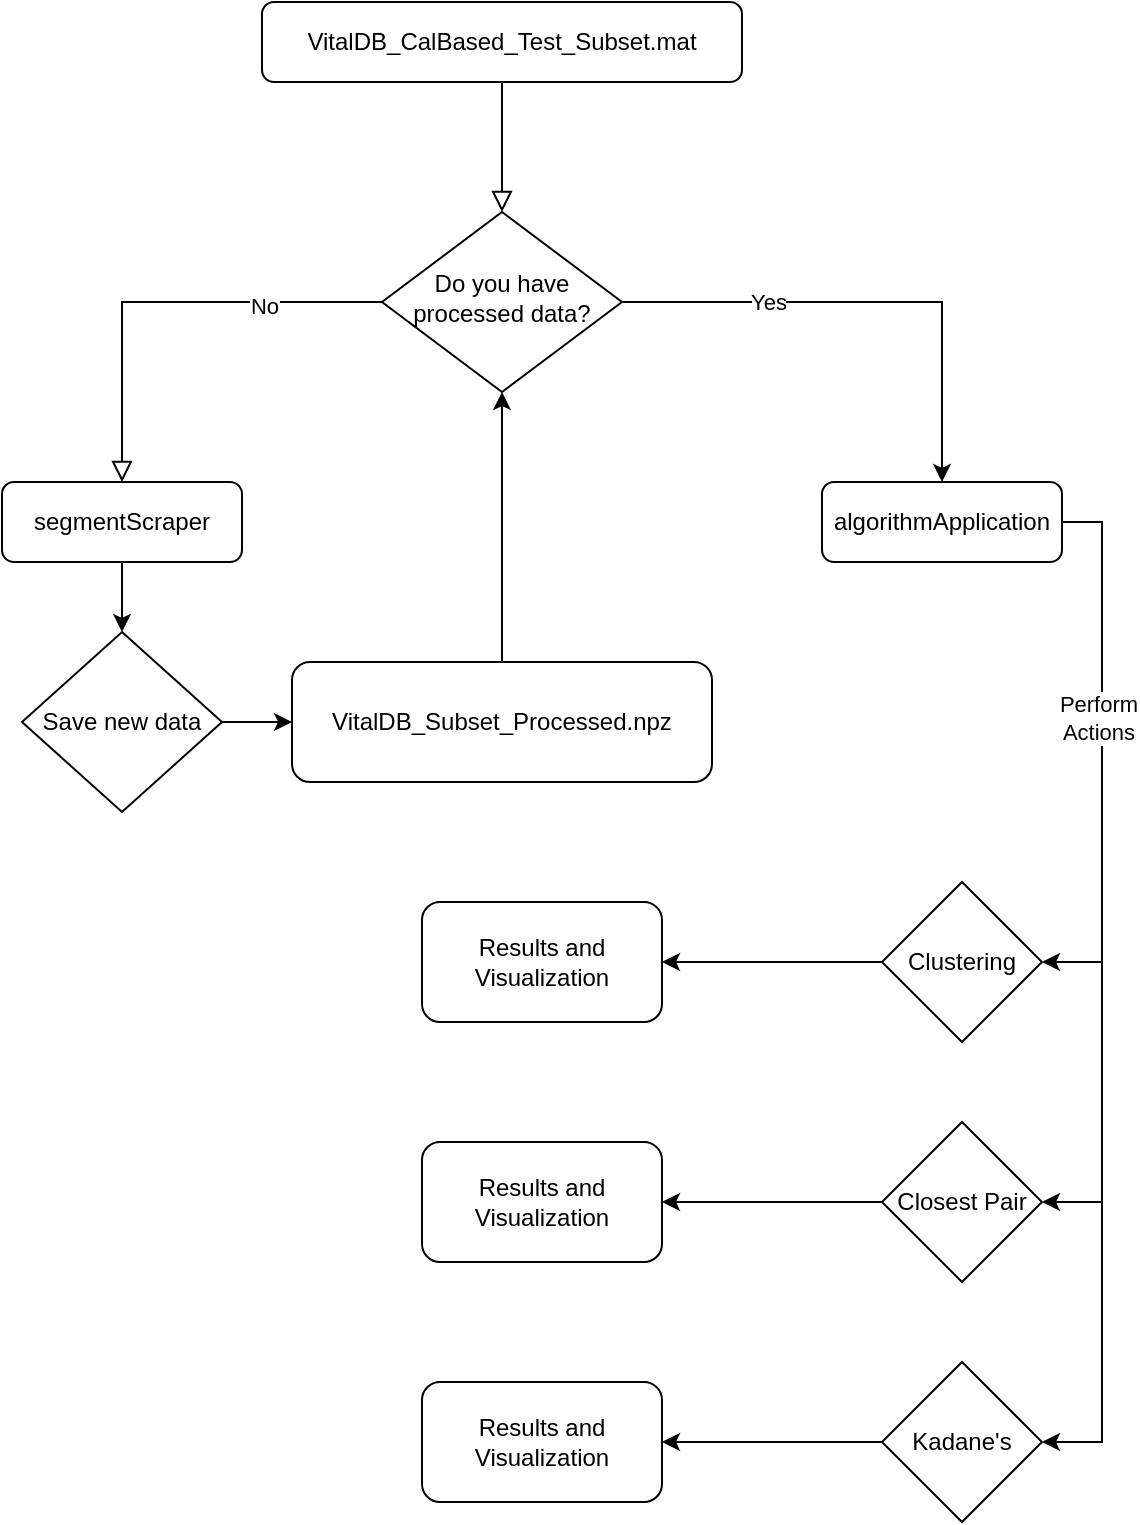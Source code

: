 <mxfile version="28.2.8">
  <diagram id="C5RBs43oDa-KdzZeNtuy" name="Page-1">
    <mxGraphModel dx="1426" dy="787" grid="1" gridSize="10" guides="1" tooltips="1" connect="1" arrows="1" fold="1" page="1" pageScale="1" pageWidth="827" pageHeight="1169" math="0" shadow="0">
      <root>
        <mxCell id="WIyWlLk6GJQsqaUBKTNV-0" />
        <mxCell id="WIyWlLk6GJQsqaUBKTNV-1" parent="WIyWlLk6GJQsqaUBKTNV-0" />
        <mxCell id="WIyWlLk6GJQsqaUBKTNV-2" value="" style="rounded=0;html=1;jettySize=auto;orthogonalLoop=1;fontSize=11;endArrow=block;endFill=0;endSize=8;strokeWidth=1;shadow=0;labelBackgroundColor=none;edgeStyle=orthogonalEdgeStyle;" parent="WIyWlLk6GJQsqaUBKTNV-1" source="WIyWlLk6GJQsqaUBKTNV-3" target="WIyWlLk6GJQsqaUBKTNV-6" edge="1">
          <mxGeometry relative="1" as="geometry" />
        </mxCell>
        <mxCell id="WIyWlLk6GJQsqaUBKTNV-3" value="VitalDB_CalBased_Test_Subset.mat" style="rounded=1;whiteSpace=wrap;html=1;fontSize=12;glass=0;strokeWidth=1;shadow=0;" parent="WIyWlLk6GJQsqaUBKTNV-1" vertex="1">
          <mxGeometry x="290" y="60" width="240" height="40" as="geometry" />
        </mxCell>
        <mxCell id="WIyWlLk6GJQsqaUBKTNV-4" value="" style="rounded=0;html=1;jettySize=auto;orthogonalLoop=1;fontSize=11;endArrow=block;endFill=0;endSize=8;strokeWidth=1;shadow=0;labelBackgroundColor=none;edgeStyle=orthogonalEdgeStyle;entryX=0.5;entryY=0;entryDx=0;entryDy=0;" parent="WIyWlLk6GJQsqaUBKTNV-1" source="WIyWlLk6GJQsqaUBKTNV-6" target="WIyWlLk6GJQsqaUBKTNV-12" edge="1">
          <mxGeometry y="20" relative="1" as="geometry">
            <mxPoint as="offset" />
            <mxPoint x="220" y="290" as="targetPoint" />
          </mxGeometry>
        </mxCell>
        <mxCell id="G1korZnopeCDRvCK7fjW-14" value="No" style="edgeLabel;html=1;align=center;verticalAlign=middle;resizable=0;points=[];" vertex="1" connectable="0" parent="WIyWlLk6GJQsqaUBKTNV-4">
          <mxGeometry x="-0.464" y="2" relative="1" as="geometry">
            <mxPoint as="offset" />
          </mxGeometry>
        </mxCell>
        <mxCell id="G1korZnopeCDRvCK7fjW-13" style="edgeStyle=orthogonalEdgeStyle;rounded=0;orthogonalLoop=1;jettySize=auto;html=1;exitX=1;exitY=0.5;exitDx=0;exitDy=0;entryX=0.5;entryY=0;entryDx=0;entryDy=0;" edge="1" parent="WIyWlLk6GJQsqaUBKTNV-1" source="WIyWlLk6GJQsqaUBKTNV-6" target="G1korZnopeCDRvCK7fjW-12">
          <mxGeometry relative="1" as="geometry" />
        </mxCell>
        <mxCell id="G1korZnopeCDRvCK7fjW-15" value="Yes" style="edgeLabel;html=1;align=center;verticalAlign=middle;resizable=0;points=[];" vertex="1" connectable="0" parent="G1korZnopeCDRvCK7fjW-13">
          <mxGeometry x="-0.416" relative="1" as="geometry">
            <mxPoint as="offset" />
          </mxGeometry>
        </mxCell>
        <mxCell id="WIyWlLk6GJQsqaUBKTNV-6" value="Do you have processed data?" style="rhombus;whiteSpace=wrap;html=1;shadow=0;fontFamily=Helvetica;fontSize=12;align=center;strokeWidth=1;spacing=6;spacingTop=-4;" parent="WIyWlLk6GJQsqaUBKTNV-1" vertex="1">
          <mxGeometry x="350" y="165" width="120" height="90" as="geometry" />
        </mxCell>
        <mxCell id="G1korZnopeCDRvCK7fjW-7" style="edgeStyle=orthogonalEdgeStyle;rounded=0;orthogonalLoop=1;jettySize=auto;html=1;exitX=0.5;exitY=1;exitDx=0;exitDy=0;entryX=0.5;entryY=0;entryDx=0;entryDy=0;" edge="1" parent="WIyWlLk6GJQsqaUBKTNV-1" source="WIyWlLk6GJQsqaUBKTNV-12" target="G1korZnopeCDRvCK7fjW-3">
          <mxGeometry relative="1" as="geometry" />
        </mxCell>
        <mxCell id="WIyWlLk6GJQsqaUBKTNV-12" value="segmentScraper" style="rounded=1;whiteSpace=wrap;html=1;fontSize=12;glass=0;strokeWidth=1;shadow=0;" parent="WIyWlLk6GJQsqaUBKTNV-1" vertex="1">
          <mxGeometry x="160" y="300" width="120" height="40" as="geometry" />
        </mxCell>
        <mxCell id="G1korZnopeCDRvCK7fjW-9" style="edgeStyle=orthogonalEdgeStyle;rounded=0;orthogonalLoop=1;jettySize=auto;html=1;exitX=1;exitY=0.5;exitDx=0;exitDy=0;entryX=0;entryY=0.5;entryDx=0;entryDy=0;" edge="1" parent="WIyWlLk6GJQsqaUBKTNV-1" source="G1korZnopeCDRvCK7fjW-3" target="G1korZnopeCDRvCK7fjW-8">
          <mxGeometry relative="1" as="geometry" />
        </mxCell>
        <mxCell id="G1korZnopeCDRvCK7fjW-3" value="Save new data" style="rhombus;whiteSpace=wrap;html=1;" vertex="1" parent="WIyWlLk6GJQsqaUBKTNV-1">
          <mxGeometry x="170" y="375" width="100" height="90" as="geometry" />
        </mxCell>
        <mxCell id="G1korZnopeCDRvCK7fjW-10" style="edgeStyle=orthogonalEdgeStyle;rounded=0;orthogonalLoop=1;jettySize=auto;html=1;exitX=0.5;exitY=0;exitDx=0;exitDy=0;entryX=0.5;entryY=1;entryDx=0;entryDy=0;" edge="1" parent="WIyWlLk6GJQsqaUBKTNV-1" source="G1korZnopeCDRvCK7fjW-8" target="WIyWlLk6GJQsqaUBKTNV-6">
          <mxGeometry relative="1" as="geometry" />
        </mxCell>
        <mxCell id="G1korZnopeCDRvCK7fjW-8" value="VitalDB_Subset_Processed.npz" style="rounded=1;whiteSpace=wrap;html=1;" vertex="1" parent="WIyWlLk6GJQsqaUBKTNV-1">
          <mxGeometry x="305" y="390" width="210" height="60" as="geometry" />
        </mxCell>
        <mxCell id="G1korZnopeCDRvCK7fjW-19" style="edgeStyle=orthogonalEdgeStyle;rounded=0;orthogonalLoop=1;jettySize=auto;html=1;exitX=1;exitY=0.5;exitDx=0;exitDy=0;entryX=1;entryY=0.5;entryDx=0;entryDy=0;" edge="1" parent="WIyWlLk6GJQsqaUBKTNV-1" source="G1korZnopeCDRvCK7fjW-12" target="G1korZnopeCDRvCK7fjW-16">
          <mxGeometry relative="1" as="geometry" />
        </mxCell>
        <mxCell id="G1korZnopeCDRvCK7fjW-20" style="edgeStyle=orthogonalEdgeStyle;rounded=0;orthogonalLoop=1;jettySize=auto;html=1;exitX=1;exitY=0.5;exitDx=0;exitDy=0;entryX=1;entryY=0.5;entryDx=0;entryDy=0;" edge="1" parent="WIyWlLk6GJQsqaUBKTNV-1" source="G1korZnopeCDRvCK7fjW-12" target="G1korZnopeCDRvCK7fjW-17">
          <mxGeometry relative="1" as="geometry" />
        </mxCell>
        <mxCell id="G1korZnopeCDRvCK7fjW-21" style="edgeStyle=orthogonalEdgeStyle;rounded=0;orthogonalLoop=1;jettySize=auto;html=1;exitX=1;exitY=0.5;exitDx=0;exitDy=0;entryX=1;entryY=0.5;entryDx=0;entryDy=0;" edge="1" parent="WIyWlLk6GJQsqaUBKTNV-1" source="G1korZnopeCDRvCK7fjW-12" target="G1korZnopeCDRvCK7fjW-18">
          <mxGeometry relative="1" as="geometry" />
        </mxCell>
        <mxCell id="G1korZnopeCDRvCK7fjW-22" value="&lt;div&gt;Perform&lt;/div&gt;&lt;div&gt;Actions&lt;/div&gt;" style="edgeLabel;html=1;align=center;verticalAlign=middle;resizable=0;points=[];" vertex="1" connectable="0" parent="G1korZnopeCDRvCK7fjW-21">
          <mxGeometry x="-0.537" y="-2" relative="1" as="geometry">
            <mxPoint as="offset" />
          </mxGeometry>
        </mxCell>
        <mxCell id="G1korZnopeCDRvCK7fjW-12" value="algorithmApplication" style="rounded=1;whiteSpace=wrap;html=1;fontSize=12;glass=0;strokeWidth=1;shadow=0;" vertex="1" parent="WIyWlLk6GJQsqaUBKTNV-1">
          <mxGeometry x="570" y="300" width="120" height="40" as="geometry" />
        </mxCell>
        <mxCell id="G1korZnopeCDRvCK7fjW-29" style="edgeStyle=orthogonalEdgeStyle;rounded=0;orthogonalLoop=1;jettySize=auto;html=1;exitX=0;exitY=0.5;exitDx=0;exitDy=0;entryX=1;entryY=0.5;entryDx=0;entryDy=0;" edge="1" parent="WIyWlLk6GJQsqaUBKTNV-1" source="G1korZnopeCDRvCK7fjW-16" target="G1korZnopeCDRvCK7fjW-23">
          <mxGeometry relative="1" as="geometry" />
        </mxCell>
        <mxCell id="G1korZnopeCDRvCK7fjW-16" value="Clustering" style="rhombus;whiteSpace=wrap;html=1;" vertex="1" parent="WIyWlLk6GJQsqaUBKTNV-1">
          <mxGeometry x="600" y="500" width="80" height="80" as="geometry" />
        </mxCell>
        <mxCell id="G1korZnopeCDRvCK7fjW-30" style="edgeStyle=orthogonalEdgeStyle;rounded=0;orthogonalLoop=1;jettySize=auto;html=1;exitX=0;exitY=0.5;exitDx=0;exitDy=0;entryX=1;entryY=0.5;entryDx=0;entryDy=0;" edge="1" parent="WIyWlLk6GJQsqaUBKTNV-1" source="G1korZnopeCDRvCK7fjW-17" target="G1korZnopeCDRvCK7fjW-27">
          <mxGeometry relative="1" as="geometry" />
        </mxCell>
        <mxCell id="G1korZnopeCDRvCK7fjW-17" value="Closest Pair" style="rhombus;whiteSpace=wrap;html=1;" vertex="1" parent="WIyWlLk6GJQsqaUBKTNV-1">
          <mxGeometry x="600" y="620" width="80" height="80" as="geometry" />
        </mxCell>
        <mxCell id="G1korZnopeCDRvCK7fjW-31" style="edgeStyle=orthogonalEdgeStyle;rounded=0;orthogonalLoop=1;jettySize=auto;html=1;exitX=0;exitY=0.5;exitDx=0;exitDy=0;entryX=1;entryY=0.5;entryDx=0;entryDy=0;" edge="1" parent="WIyWlLk6GJQsqaUBKTNV-1" source="G1korZnopeCDRvCK7fjW-18" target="G1korZnopeCDRvCK7fjW-26">
          <mxGeometry relative="1" as="geometry" />
        </mxCell>
        <mxCell id="G1korZnopeCDRvCK7fjW-18" value="Kadane&#39;s" style="rhombus;whiteSpace=wrap;html=1;" vertex="1" parent="WIyWlLk6GJQsqaUBKTNV-1">
          <mxGeometry x="600" y="740" width="80" height="80" as="geometry" />
        </mxCell>
        <mxCell id="G1korZnopeCDRvCK7fjW-23" value="Results and Visualization" style="rounded=1;whiteSpace=wrap;html=1;" vertex="1" parent="WIyWlLk6GJQsqaUBKTNV-1">
          <mxGeometry x="370" y="510" width="120" height="60" as="geometry" />
        </mxCell>
        <mxCell id="G1korZnopeCDRvCK7fjW-26" value="Results and Visualization" style="rounded=1;whiteSpace=wrap;html=1;" vertex="1" parent="WIyWlLk6GJQsqaUBKTNV-1">
          <mxGeometry x="370" y="750" width="120" height="60" as="geometry" />
        </mxCell>
        <mxCell id="G1korZnopeCDRvCK7fjW-27" value="Results and Visualization" style="rounded=1;whiteSpace=wrap;html=1;" vertex="1" parent="WIyWlLk6GJQsqaUBKTNV-1">
          <mxGeometry x="370" y="630" width="120" height="60" as="geometry" />
        </mxCell>
      </root>
    </mxGraphModel>
  </diagram>
</mxfile>
